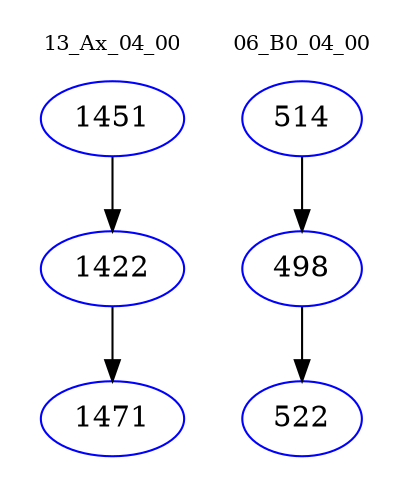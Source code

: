 digraph{
subgraph cluster_0 {
color = white
label = "13_Ax_04_00";
fontsize=10;
T0_1451 [label="1451", color="blue"]
T0_1451 -> T0_1422 [color="black"]
T0_1422 [label="1422", color="blue"]
T0_1422 -> T0_1471 [color="black"]
T0_1471 [label="1471", color="blue"]
}
subgraph cluster_1 {
color = white
label = "06_B0_04_00";
fontsize=10;
T1_514 [label="514", color="blue"]
T1_514 -> T1_498 [color="black"]
T1_498 [label="498", color="blue"]
T1_498 -> T1_522 [color="black"]
T1_522 [label="522", color="blue"]
}
}
